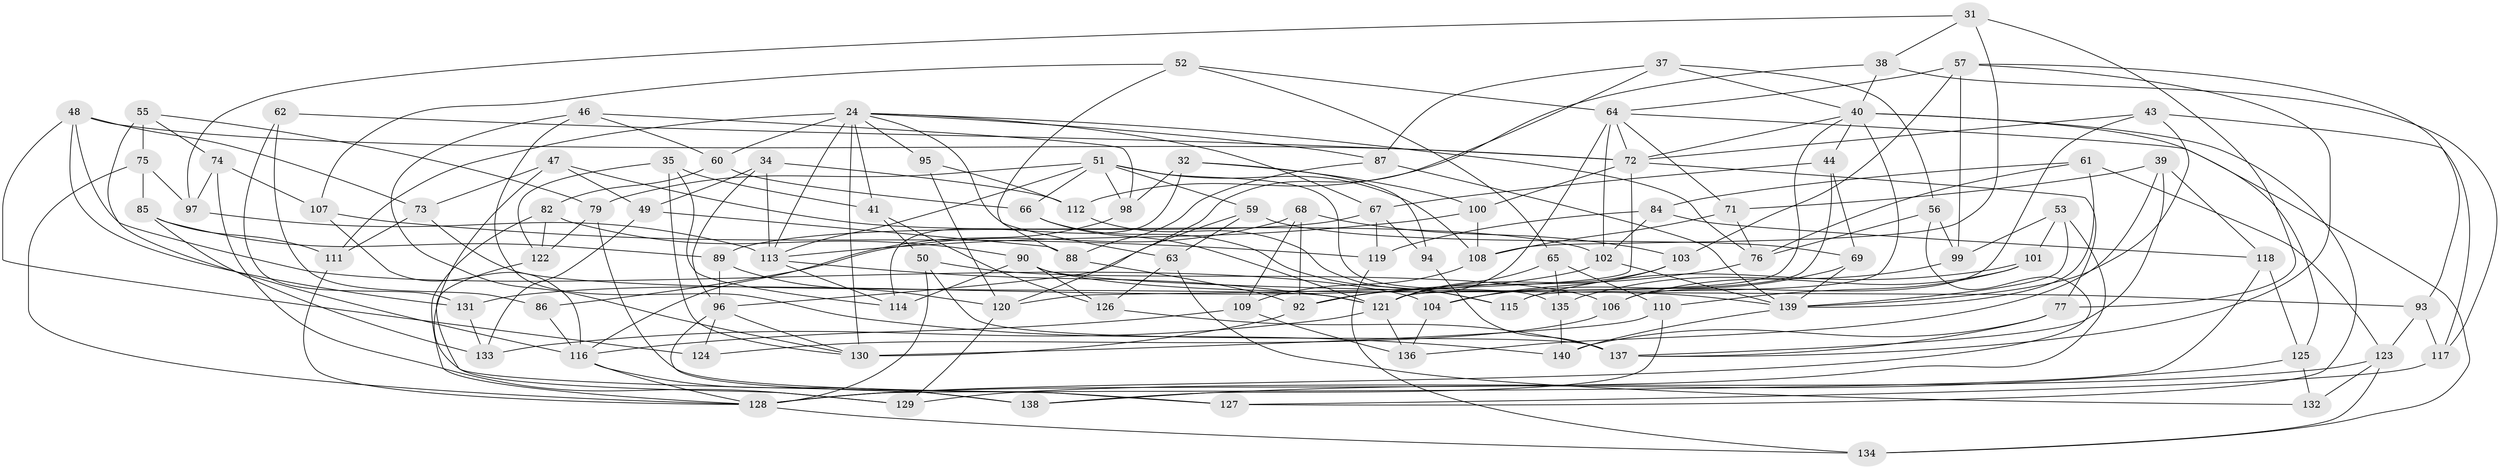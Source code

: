// original degree distribution, {4: 1.0}
// Generated by graph-tools (version 1.1) at 2025/01/03/04/25 22:01:58]
// undirected, 98 vertices, 221 edges
graph export_dot {
graph [start="1"]
  node [color=gray90,style=filled];
  24 [super="+4+18+15+20"];
  31;
  32;
  34;
  35;
  37;
  38;
  39;
  40 [super="+6+25"];
  41;
  43;
  44;
  46;
  47;
  48 [super="+27"];
  49;
  50;
  51 [super="+5+29"];
  52;
  53;
  55;
  56;
  57 [super="+42"];
  59;
  60;
  61;
  62;
  63;
  64 [super="+3+8"];
  65;
  66;
  67 [super="+28"];
  68;
  69;
  71;
  72 [super="+26"];
  73;
  74;
  75;
  76 [super="+13"];
  77;
  79;
  82;
  84;
  85;
  86 [super="+1"];
  87;
  88;
  89;
  90 [super="+2"];
  92 [super="+54"];
  93;
  94;
  95;
  96 [super="+16"];
  97;
  98;
  99;
  100;
  101;
  102 [super="+91"];
  103;
  104;
  106;
  107;
  108 [super="+105"];
  109;
  110;
  111;
  112;
  113 [super="+30+58"];
  114;
  115;
  116 [super="+80+17"];
  117;
  118;
  119;
  120 [super="+19"];
  121 [super="+9+11+36"];
  122;
  123 [super="+21"];
  124;
  125;
  126 [super="+70"];
  127;
  128 [super="+14+23+45"];
  129;
  130 [super="+78+83"];
  131;
  132;
  133;
  134;
  135;
  136;
  137 [super="+81"];
  138;
  139 [super="+22+33"];
  140;
  24 -- 111;
  24 -- 130 [weight=3];
  24 -- 63;
  24 -- 87;
  24 -- 95;
  24 -- 67;
  24 -- 60;
  24 -- 41;
  24 -- 76;
  24 -- 113;
  31 -- 97;
  31 -- 77;
  31 -- 38;
  31 -- 108;
  32 -- 114;
  32 -- 100;
  32 -- 98;
  32 -- 94;
  34 -- 112;
  34 -- 49;
  34 -- 96;
  34 -- 113;
  35 -- 41;
  35 -- 122;
  35 -- 114;
  35 -- 130;
  37 -- 56;
  37 -- 40;
  37 -- 87;
  37 -- 120;
  38 -- 117;
  38 -- 112;
  38 -- 40;
  39 -- 118;
  39 -- 71;
  39 -- 136;
  39 -- 137;
  40 -- 127;
  40 -- 44;
  40 -- 72;
  40 -- 115;
  40 -- 125;
  40 -- 121;
  41 -- 50;
  41 -- 126;
  43 -- 117;
  43 -- 106;
  43 -- 72;
  43 -- 139;
  44 -- 69;
  44 -- 67;
  44 -- 121;
  46 -- 140;
  46 -- 60;
  46 -- 98;
  46 -- 130;
  47 -- 102;
  47 -- 49;
  47 -- 73;
  47 -- 127;
  48 -- 124 [weight=2];
  48 -- 131;
  48 -- 104;
  48 -- 73;
  48 -- 72;
  49 -- 133;
  49 -- 88;
  50 -- 106;
  50 -- 128;
  50 -- 137;
  51 -- 98;
  51 -- 108 [weight=2];
  51 -- 66;
  51 -- 59;
  51 -- 79;
  51 -- 135;
  51 -- 113;
  52 -- 107;
  52 -- 88;
  52 -- 65;
  52 -- 64;
  53 -- 128;
  53 -- 101;
  53 -- 99;
  53 -- 139;
  55 -- 79;
  55 -- 75;
  55 -- 74;
  55 -- 116;
  56 -- 76;
  56 -- 99;
  56 -- 128;
  57 -- 99;
  57 -- 137 [weight=2];
  57 -- 103;
  57 -- 64;
  57 -- 93;
  59 -- 96;
  59 -- 69;
  59 -- 63;
  60 -- 82;
  60 -- 66;
  61 -- 84;
  61 -- 123;
  61 -- 76;
  61 -- 139;
  62 -- 72;
  62 -- 86 [weight=2];
  62 -- 131;
  63 -- 132;
  63 -- 126;
  64 -- 134;
  64 -- 71;
  64 -- 92;
  64 -- 102 [weight=2];
  64 -- 72;
  65 -- 110;
  65 -- 135;
  65 -- 121;
  66 -- 115;
  66 -- 121;
  67 -- 89;
  67 -- 94 [weight=2];
  67 -- 119;
  68 -- 92;
  68 -- 103;
  68 -- 86;
  68 -- 109;
  69 -- 139;
  69 -- 104;
  71 -- 108;
  71 -- 76;
  72 -- 100;
  72 -- 120;
  72 -- 77;
  73 -- 111;
  73 -- 121;
  74 -- 107;
  74 -- 129;
  74 -- 97;
  75 -- 97;
  75 -- 85;
  75 -- 128;
  76 -- 92 [weight=2];
  77 -- 140;
  77 -- 137;
  79 -- 122;
  79 -- 127;
  82 -- 122;
  82 -- 90;
  82 -- 128;
  84 -- 118;
  84 -- 119;
  84 -- 102;
  85 -- 133;
  85 -- 111;
  85 -- 89;
  86 -- 116 [weight=3];
  87 -- 88;
  87 -- 139;
  88 -- 92;
  89 -- 120;
  89 -- 96;
  90 -- 93;
  90 -- 126 [weight=2];
  90 -- 114;
  90 -- 139;
  92 -- 130;
  93 -- 123;
  93 -- 117;
  94 -- 137;
  95 -- 112;
  95 -- 120 [weight=2];
  96 -- 124;
  96 -- 138;
  96 -- 130;
  97 -- 113;
  98 -- 116;
  99 -- 135;
  100 -- 108;
  100 -- 113;
  101 -- 110;
  101 -- 106;
  101 -- 115;
  102 -- 131;
  102 -- 139;
  103 -- 104;
  103 -- 121;
  104 -- 136;
  106 -- 124;
  107 -- 119;
  107 -- 116;
  108 -- 109;
  109 -- 136;
  109 -- 116;
  110 -- 138;
  110 -- 130;
  111 -- 128;
  112 -- 115;
  113 -- 121 [weight=2];
  113 -- 114;
  116 -- 138;
  116 -- 128 [weight=2];
  117 -- 127;
  118 -- 128;
  118 -- 125;
  119 -- 134;
  120 -- 129;
  121 -- 136;
  121 -- 133;
  122 -- 129;
  123 -- 132 [weight=2];
  123 -- 129;
  123 -- 134;
  125 -- 132;
  125 -- 138;
  126 -- 137 [weight=2];
  128 -- 134;
  131 -- 133;
  135 -- 140;
  139 -- 140;
}
